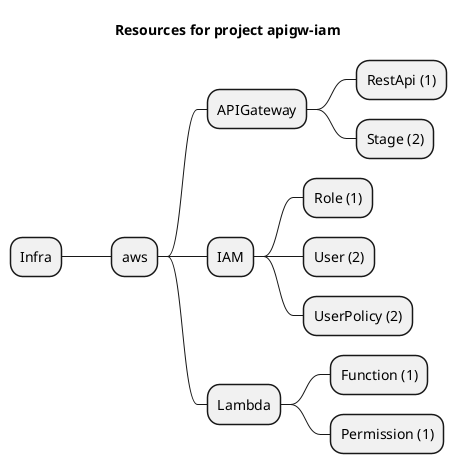 @startmindmap
title Resources for project apigw-iam
skinparam monochrome true
+ Infra
++ aws
+++ APIGateway
++++ RestApi (1)
++++ Stage (2)
+++ IAM
++++ Role (1)
++++ User (2)
++++ UserPolicy (2)
+++ Lambda
++++ Function (1)
++++ Permission (1)
@endmindmap